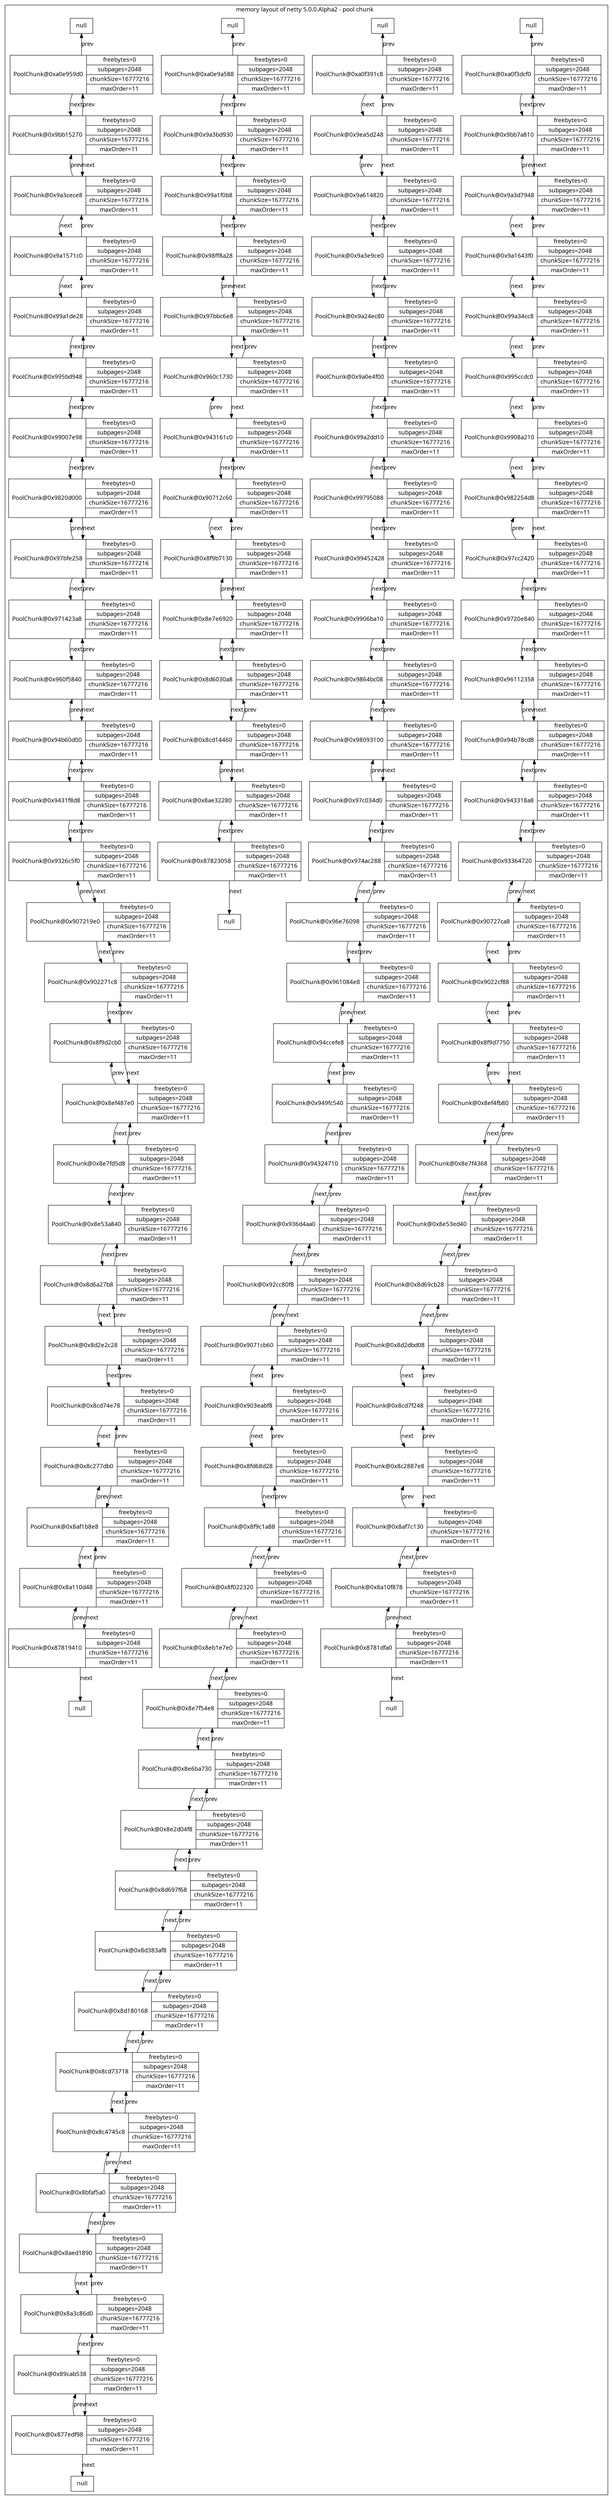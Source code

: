 
 digraph G {
 node[fontname="FangSong" shape=record];
 edge[fontname="FangSong"];
 graph[fontname="FangSong"];
 subgraph cluster_r0 {
     label ="memory layout of netty 5.0.0.Alpha2 - pool chunk  ";

"PoolChunk@0x8bfaf5a0"[label="PoolChunk@0x8bfaf5a0 |{freebytes=0 |subpages=2048 |chunkSize=16777216|maxOrder=11}"];
"PoolChunk@0x8c4745c8" -> "PoolChunk@0x8bfaf5a0"[label="prev" dir=back];
"PoolChunk@0x8bfaf5a0" -> "PoolChunk@0x8aed1890" [label="next"];
"PoolChunk@0x8ef4fb80"[label="PoolChunk@0x8ef4fb80 |{freebytes=0 |subpages=2048 |chunkSize=16777216|maxOrder=11}"];
"PoolChunk@0x8f9d7750" -> "PoolChunk@0x8ef4fb80"[label="prev" dir=back];
"PoolChunk@0x8ef4fb80" -> "PoolChunk@0x8e7f4368" [label="next"];
"PoolChunk@0x8ef487e0"[label="PoolChunk@0x8ef487e0 |{freebytes=0 |subpages=2048 |chunkSize=16777216|maxOrder=11}"];
"PoolChunk@0x8f9d2cb0" -> "PoolChunk@0x8ef487e0"[label="prev" dir=back];
"PoolChunk@0x8ef487e0" -> "PoolChunk@0x8e7fd5d8" [label="next"];
"PoolChunk@0xa0f3dcf0"[label="PoolChunk@0xa0f3dcf0 |{freebytes=0 |subpages=2048 |chunkSize=16777216|maxOrder=11}"];
"null_prev_PoolChunk@0xa0f3dcf0"[label="null"];
"null_prev_PoolChunk@0xa0f3dcf0" -> "PoolChunk@0xa0f3dcf0"[label="prev" dir=back];
"PoolChunk@0xa0f3dcf0" -> "PoolChunk@0x9bb7a810" [label="next"];
"PoolChunk@0xa0f391c8"[label="PoolChunk@0xa0f391c8 |{freebytes=0 |subpages=2048 |chunkSize=16777216|maxOrder=11}"];
"null_prev_PoolChunk@0xa0f391c8"[label="null"];
"null_prev_PoolChunk@0xa0f391c8" -> "PoolChunk@0xa0f391c8"[label="prev" dir=back];
"PoolChunk@0xa0f391c8" -> "PoolChunk@0x9ea5d248" [label="next"];
"PoolChunk@0xa0e9a588"[label="PoolChunk@0xa0e9a588 |{freebytes=0 |subpages=2048 |chunkSize=16777216|maxOrder=11}"];
"null_prev_PoolChunk@0xa0e9a588"[label="null"];
"null_prev_PoolChunk@0xa0e9a588" -> "PoolChunk@0xa0e9a588"[label="prev" dir=back];
"PoolChunk@0xa0e9a588" -> "PoolChunk@0x9a3bd930" [label="next"];
"PoolChunk@0xa0e959d0"[label="PoolChunk@0xa0e959d0 |{freebytes=0 |subpages=2048 |chunkSize=16777216|maxOrder=11}"];
"null_prev_PoolChunk@0xa0e959d0"[label="null"];
"null_prev_PoolChunk@0xa0e959d0" -> "PoolChunk@0xa0e959d0"[label="prev" dir=back];
"PoolChunk@0xa0e959d0" -> "PoolChunk@0x9bb15270" [label="next"];
"PoolChunk@0x94ccefe8"[label="PoolChunk@0x94ccefe8 |{freebytes=0 |subpages=2048 |chunkSize=16777216|maxOrder=11}"];
"PoolChunk@0x961084e8" -> "PoolChunk@0x94ccefe8"[label="prev" dir=back];
"PoolChunk@0x94ccefe8" -> "PoolChunk@0x949fc540" [label="next"];
"PoolChunk@0x97cc2420"[label="PoolChunk@0x97cc2420 |{freebytes=0 |subpages=2048 |chunkSize=16777216|maxOrder=11}"];
"PoolChunk@0x982254d8" -> "PoolChunk@0x97cc2420"[label="prev" dir=back];
"PoolChunk@0x97cc2420" -> "PoolChunk@0x9720e840" [label="next"];
"PoolChunk@0x97c034d0"[label="PoolChunk@0x97c034d0 |{freebytes=0 |subpages=2048 |chunkSize=16777216|maxOrder=11}"];
"PoolChunk@0x98093100" -> "PoolChunk@0x97c034d0"[label="prev" dir=back];
"PoolChunk@0x97c034d0" -> "PoolChunk@0x974ac288" [label="next"];
"PoolChunk@0x97bfe258"[label="PoolChunk@0x97bfe258 |{freebytes=0 |subpages=2048 |chunkSize=16777216|maxOrder=11}"];
"PoolChunk@0x9820d000" -> "PoolChunk@0x97bfe258"[label="prev" dir=back];
"PoolChunk@0x97bfe258" -> "PoolChunk@0x971423a8" [label="next"];
"PoolChunk@0x97bbc6e8"[label="PoolChunk@0x97bbc6e8 |{freebytes=0 |subpages=2048 |chunkSize=16777216|maxOrder=11}"];
"PoolChunk@0x98ff8a28" -> "PoolChunk@0x97bbc6e8"[label="prev" dir=back];
"PoolChunk@0x97bbc6e8" -> "PoolChunk@0x960c1730" [label="next"];
"PoolChunk@0x94b78cd8"[label="PoolChunk@0x94b78cd8 |{freebytes=0 |subpages=2048 |chunkSize=16777216|maxOrder=11}"];
"PoolChunk@0x96112358" -> "PoolChunk@0x94b78cd8"[label="prev" dir=back];
"PoolChunk@0x94b78cd8" -> "PoolChunk@0x943318a8" [label="next"];
"PoolChunk@0x94b60d00"[label="PoolChunk@0x94b60d00 |{freebytes=0 |subpages=2048 |chunkSize=16777216|maxOrder=11}"];
"PoolChunk@0x960f5840" -> "PoolChunk@0x94b60d00"[label="prev" dir=back];
"PoolChunk@0x94b60d00" -> "PoolChunk@0x9431f8d8" [label="next"];
"PoolChunk@0x8eb1e7e0"[label="PoolChunk@0x8eb1e7e0 |{freebytes=0 |subpages=2048 |chunkSize=16777216|maxOrder=11}"];
"PoolChunk@0x8f022320" -> "PoolChunk@0x8eb1e7e0"[label="prev" dir=back];
"PoolChunk@0x8eb1e7e0" -> "PoolChunk@0x8e7f54e8" [label="next"];
"PoolChunk@0x949fc540"[label="PoolChunk@0x949fc540 |{freebytes=0 |subpages=2048 |chunkSize=16777216|maxOrder=11}"];
"PoolChunk@0x94ccefe8" -> "PoolChunk@0x949fc540"[label="prev" dir=back];
"PoolChunk@0x949fc540" -> "PoolChunk@0x94324710" [label="next"];
"PoolChunk@0x8e7fd5d8"[label="PoolChunk@0x8e7fd5d8 |{freebytes=0 |subpages=2048 |chunkSize=16777216|maxOrder=11}"];
"PoolChunk@0x8ef487e0" -> "PoolChunk@0x8e7fd5d8"[label="prev" dir=back];
"PoolChunk@0x8e7fd5d8" -> "PoolChunk@0x8e53a840" [label="next"];
"PoolChunk@0x8e7f54e8"[label="PoolChunk@0x8e7f54e8 |{freebytes=0 |subpages=2048 |chunkSize=16777216|maxOrder=11}"];
"PoolChunk@0x8eb1e7e0" -> "PoolChunk@0x8e7f54e8"[label="prev" dir=back];
"PoolChunk@0x8e7f54e8" -> "PoolChunk@0x8e6ba730" [label="next"];
"PoolChunk@0x8e7f4368"[label="PoolChunk@0x8e7f4368 |{freebytes=0 |subpages=2048 |chunkSize=16777216|maxOrder=11}"];
"PoolChunk@0x8ef4fb80" -> "PoolChunk@0x8e7f4368"[label="prev" dir=back];
"PoolChunk@0x8e7f4368" -> "PoolChunk@0x8e53ed40" [label="next"];
"PoolChunk@0x8e7e6920"[label="PoolChunk@0x8e7e6920 |{freebytes=0 |subpages=2048 |chunkSize=16777216|maxOrder=11}"];
"PoolChunk@0x8f9b7130" -> "PoolChunk@0x8e7e6920"[label="prev" dir=back];
"PoolChunk@0x8e7e6920" -> "PoolChunk@0x8d6030a8" [label="next"];
"PoolChunk@0x8e6ba730"[label="PoolChunk@0x8e6ba730 |{freebytes=0 |subpages=2048 |chunkSize=16777216|maxOrder=11}"];
"PoolChunk@0x8e7f54e8" -> "PoolChunk@0x8e6ba730"[label="prev" dir=back];
"PoolChunk@0x8e6ba730" -> "PoolChunk@0x8e2d04f8" [label="next"];
"PoolChunk@0x9a614820"[label="PoolChunk@0x9a614820 |{freebytes=0 |subpages=2048 |chunkSize=16777216|maxOrder=11}"];
"PoolChunk@0x9ea5d248" -> "PoolChunk@0x9a614820"[label="prev" dir=back];
"PoolChunk@0x9a614820" -> "PoolChunk@0x9a3e9ce0" [label="next"];
"PoolChunk@0x8e53ed40"[label="PoolChunk@0x8e53ed40 |{freebytes=0 |subpages=2048 |chunkSize=16777216|maxOrder=11}"];
"PoolChunk@0x8e7f4368" -> "PoolChunk@0x8e53ed40"[label="prev" dir=back];
"PoolChunk@0x8e53ed40" -> "PoolChunk@0x8d69cb28" [label="next"];
"PoolChunk@0x8e53a840"[label="PoolChunk@0x8e53a840 |{freebytes=0 |subpages=2048 |chunkSize=16777216|maxOrder=11}"];
"PoolChunk@0x8e7fd5d8" -> "PoolChunk@0x8e53a840"[label="prev" dir=back];
"PoolChunk@0x8e53a840" -> "PoolChunk@0x8d6a27b8" [label="next"];
"PoolChunk@0x974ac288"[label="PoolChunk@0x974ac288 |{freebytes=0 |subpages=2048 |chunkSize=16777216|maxOrder=11}"];
"PoolChunk@0x97c034d0" -> "PoolChunk@0x974ac288"[label="prev" dir=back];
"PoolChunk@0x974ac288" -> "PoolChunk@0x96e76098" [label="next"];
"PoolChunk@0x9a3e9ce0"[label="PoolChunk@0x9a3e9ce0 |{freebytes=0 |subpages=2048 |chunkSize=16777216|maxOrder=11}"];
"PoolChunk@0x9a614820" -> "PoolChunk@0x9a3e9ce0"[label="prev" dir=back];
"PoolChunk@0x9a3e9ce0" -> "PoolChunk@0x9a24ec80" [label="next"];
"PoolChunk@0x9a3d7948"[label="PoolChunk@0x9a3d7948 |{freebytes=0 |subpages=2048 |chunkSize=16777216|maxOrder=11}"];
"PoolChunk@0x9bb7a810" -> "PoolChunk@0x9a3d7948"[label="prev" dir=back];
"PoolChunk@0x9a3d7948" -> "PoolChunk@0x9a1643f0" [label="next"];
"PoolChunk@0x9a3cece8"[label="PoolChunk@0x9a3cece8 |{freebytes=0 |subpages=2048 |chunkSize=16777216|maxOrder=11}"];
"PoolChunk@0x9bb15270" -> "PoolChunk@0x9a3cece8"[label="prev" dir=back];
"PoolChunk@0x9a3cece8" -> "PoolChunk@0x9a1571c0" [label="next"];
"PoolChunk@0x9a3bd930"[label="PoolChunk@0x9a3bd930 |{freebytes=0 |subpages=2048 |chunkSize=16777216|maxOrder=11}"];
"PoolChunk@0xa0e9a588" -> "PoolChunk@0x9a3bd930"[label="prev" dir=back];
"PoolChunk@0x9a3bd930" -> "PoolChunk@0x99a1f0b8" [label="next"];
"PoolChunk@0x943318a8"[label="PoolChunk@0x943318a8 |{freebytes=0 |subpages=2048 |chunkSize=16777216|maxOrder=11}"];
"PoolChunk@0x94b78cd8" -> "PoolChunk@0x943318a8"[label="prev" dir=back];
"PoolChunk@0x943318a8" -> "PoolChunk@0x93364720" [label="next"];
"PoolChunk@0x94324710"[label="PoolChunk@0x94324710 |{freebytes=0 |subpages=2048 |chunkSize=16777216|maxOrder=11}"];
"PoolChunk@0x949fc540" -> "PoolChunk@0x94324710"[label="prev" dir=back];
"PoolChunk@0x94324710" -> "PoolChunk@0x936d4aa0" [label="next"];
"PoolChunk@0x9431f8d8"[label="PoolChunk@0x9431f8d8 |{freebytes=0 |subpages=2048 |chunkSize=16777216|maxOrder=11}"];
"PoolChunk@0x94b60d00" -> "PoolChunk@0x9431f8d8"[label="prev" dir=back];
"PoolChunk@0x9431f8d8" -> "PoolChunk@0x9326c5f0" [label="next"];
"PoolChunk@0x943161c0"[label="PoolChunk@0x943161c0 |{freebytes=0 |subpages=2048 |chunkSize=16777216|maxOrder=11}"];
"PoolChunk@0x960c1730" -> "PoolChunk@0x943161c0"[label="prev" dir=back];
"PoolChunk@0x943161c0" -> "PoolChunk@0x90712c60" [label="next"];
"PoolChunk@0x8e2d04f8"[label="PoolChunk@0x8e2d04f8 |{freebytes=0 |subpages=2048 |chunkSize=16777216|maxOrder=11}"];
"PoolChunk@0x8e6ba730" -> "PoolChunk@0x8e2d04f8"[label="prev" dir=back];
"PoolChunk@0x8e2d04f8" -> "PoolChunk@0x8d697f68" [label="next"];
"PoolChunk@0x9a24ec80"[label="PoolChunk@0x9a24ec80 |{freebytes=0 |subpages=2048 |chunkSize=16777216|maxOrder=11}"];
"PoolChunk@0x9a3e9ce0" -> "PoolChunk@0x9a24ec80"[label="prev" dir=back];
"PoolChunk@0x9a24ec80" -> "PoolChunk@0x9a0e4f00" [label="next"];
"PoolChunk@0x9720e840"[label="PoolChunk@0x9720e840 |{freebytes=0 |subpages=2048 |chunkSize=16777216|maxOrder=11}"];
"PoolChunk@0x97cc2420" -> "PoolChunk@0x9720e840"[label="prev" dir=back];
"PoolChunk@0x9720e840" -> "PoolChunk@0x96112358" [label="next"];
"PoolChunk@0x9a1643f0"[label="PoolChunk@0x9a1643f0 |{freebytes=0 |subpages=2048 |chunkSize=16777216|maxOrder=11}"];
"PoolChunk@0x9a3d7948" -> "PoolChunk@0x9a1643f0"[label="prev" dir=back];
"PoolChunk@0x9a1643f0" -> "PoolChunk@0x99a34cc8" [label="next"];
"PoolChunk@0x9a1571c0"[label="PoolChunk@0x9a1571c0 |{freebytes=0 |subpages=2048 |chunkSize=16777216|maxOrder=11}"];
"PoolChunk@0x9a3cece8" -> "PoolChunk@0x9a1571c0"[label="prev" dir=back];
"PoolChunk@0x9a1571c0" -> "PoolChunk@0x99a1de28" [label="next"];
"PoolChunk@0x971423a8"[label="PoolChunk@0x971423a8 |{freebytes=0 |subpages=2048 |chunkSize=16777216|maxOrder=11}"];
"PoolChunk@0x97bfe258" -> "PoolChunk@0x971423a8"[label="prev" dir=back];
"PoolChunk@0x971423a8" -> "PoolChunk@0x960f5840" [label="next"];
"PoolChunk@0x9a0e4f00"[label="PoolChunk@0x9a0e4f00 |{freebytes=0 |subpages=2048 |chunkSize=16777216|maxOrder=11}"];
"PoolChunk@0x9a24ec80" -> "PoolChunk@0x9a0e4f00"[label="prev" dir=back];
"PoolChunk@0x9a0e4f00" -> "PoolChunk@0x99a2dd10" [label="next"];
"PoolChunk@0x8af7c130"[label="PoolChunk@0x8af7c130 |{freebytes=0 |subpages=2048 |chunkSize=16777216|maxOrder=11}"];
"PoolChunk@0x8c2887e8" -> "PoolChunk@0x8af7c130"[label="prev" dir=back];
"PoolChunk@0x8af7c130" -> "PoolChunk@0x8a10f878" [label="next"];
"PoolChunk@0x8af1b8e8"[label="PoolChunk@0x8af1b8e8 |{freebytes=0 |subpages=2048 |chunkSize=16777216|maxOrder=11}"];
"PoolChunk@0x8c277db0" -> "PoolChunk@0x8af1b8e8"[label="prev" dir=back];
"PoolChunk@0x8af1b8e8" -> "PoolChunk@0x8a110d48" [label="next"];
"PoolChunk@0x8aed1890"[label="PoolChunk@0x8aed1890 |{freebytes=0 |subpages=2048 |chunkSize=16777216|maxOrder=11}"];
"PoolChunk@0x8bfaf5a0" -> "PoolChunk@0x8aed1890"[label="prev" dir=back];
"PoolChunk@0x8aed1890" -> "PoolChunk@0x8a3c86d0" [label="next"];
"PoolChunk@0x96e76098"[label="PoolChunk@0x96e76098 |{freebytes=0 |subpages=2048 |chunkSize=16777216|maxOrder=11}"];
"PoolChunk@0x974ac288" -> "PoolChunk@0x96e76098"[label="prev" dir=back];
"PoolChunk@0x96e76098" -> "PoolChunk@0x961084e8" [label="next"];
"PoolChunk@0x8ae32280"[label="PoolChunk@0x8ae32280 |{freebytes=0 |subpages=2048 |chunkSize=16777216|maxOrder=11}"];
"PoolChunk@0x8cd14460" -> "PoolChunk@0x8ae32280"[label="prev" dir=back];
"PoolChunk@0x8ae32280" -> "PoolChunk@0x87823058" [label="next"];
"PoolChunk@0x99a34cc8"[label="PoolChunk@0x99a34cc8 |{freebytes=0 |subpages=2048 |chunkSize=16777216|maxOrder=11}"];
"PoolChunk@0x9a1643f0" -> "PoolChunk@0x99a34cc8"[label="prev" dir=back];
"PoolChunk@0x99a34cc8" -> "PoolChunk@0x995ccdc0" [label="next"];
"PoolChunk@0x99a2dd10"[label="PoolChunk@0x99a2dd10 |{freebytes=0 |subpages=2048 |chunkSize=16777216|maxOrder=11}"];
"PoolChunk@0x9a0e4f00" -> "PoolChunk@0x99a2dd10"[label="prev" dir=back];
"PoolChunk@0x99a2dd10" -> "PoolChunk@0x99795088" [label="next"];
"PoolChunk@0x99a1f0b8"[label="PoolChunk@0x99a1f0b8 |{freebytes=0 |subpages=2048 |chunkSize=16777216|maxOrder=11}"];
"PoolChunk@0x9a3bd930" -> "PoolChunk@0x99a1f0b8"[label="prev" dir=back];
"PoolChunk@0x99a1f0b8" -> "PoolChunk@0x98ff8a28" [label="next"];
"PoolChunk@0x99a1de28"[label="PoolChunk@0x99a1de28 |{freebytes=0 |subpages=2048 |chunkSize=16777216|maxOrder=11}"];
"PoolChunk@0x9a1571c0" -> "PoolChunk@0x99a1de28"[label="prev" dir=back];
"PoolChunk@0x99a1de28" -> "PoolChunk@0x995bd948" [label="next"];
"PoolChunk@0x87823058"[label="PoolChunk@0x87823058 |{freebytes=0 |subpages=2048 |chunkSize=16777216|maxOrder=11}"];
"PoolChunk@0x8ae32280" -> "PoolChunk@0x87823058"[label="prev" dir=back];
"null_next_PoolChunk@0x87823058"[label="null"];
"PoolChunk@0x87823058" -> "null_next_PoolChunk@0x87823058"[label="next"];
"PoolChunk@0x8781dfa0"[label="PoolChunk@0x8781dfa0 |{freebytes=0 |subpages=2048 |chunkSize=16777216|maxOrder=11}"];
"PoolChunk@0x8a10f878" -> "PoolChunk@0x8781dfa0"[label="prev" dir=back];
"null_next_PoolChunk@0x8781dfa0"[label="null"];
"PoolChunk@0x8781dfa0" -> "null_next_PoolChunk@0x8781dfa0"[label="next"];
"PoolChunk@0x87819410"[label="PoolChunk@0x87819410 |{freebytes=0 |subpages=2048 |chunkSize=16777216|maxOrder=11}"];
"PoolChunk@0x8a110d48" -> "PoolChunk@0x87819410"[label="prev" dir=back];
"null_next_PoolChunk@0x87819410"[label="null"];
"PoolChunk@0x87819410" -> "null_next_PoolChunk@0x87819410"[label="next"];
"PoolChunk@0x877edf98"[label="PoolChunk@0x877edf98 |{freebytes=0 |subpages=2048 |chunkSize=16777216|maxOrder=11}"];
"PoolChunk@0x89cab538" -> "PoolChunk@0x877edf98"[label="prev" dir=back];
"null_next_PoolChunk@0x877edf98"[label="null"];
"PoolChunk@0x877edf98" -> "null_next_PoolChunk@0x877edf98"[label="next"];
"PoolChunk@0x99795088"[label="PoolChunk@0x99795088 |{freebytes=0 |subpages=2048 |chunkSize=16777216|maxOrder=11}"];
"PoolChunk@0x99a2dd10" -> "PoolChunk@0x99795088"[label="prev" dir=back];
"PoolChunk@0x99795088" -> "PoolChunk@0x99452428" [label="next"];
"PoolChunk@0x90727ca8"[label="PoolChunk@0x90727ca8 |{freebytes=0 |subpages=2048 |chunkSize=16777216|maxOrder=11}"];
"PoolChunk@0x93364720" -> "PoolChunk@0x90727ca8"[label="prev" dir=back];
"PoolChunk@0x90727ca8" -> "PoolChunk@0x9022cf88" [label="next"];
"PoolChunk@0x907219e0"[label="PoolChunk@0x907219e0 |{freebytes=0 |subpages=2048 |chunkSize=16777216|maxOrder=11}"];
"PoolChunk@0x9326c5f0" -> "PoolChunk@0x907219e0"[label="prev" dir=back];
"PoolChunk@0x907219e0" -> "PoolChunk@0x902271c8" [label="next"];
"PoolChunk@0x9071cb60"[label="PoolChunk@0x9071cb60 |{freebytes=0 |subpages=2048 |chunkSize=16777216|maxOrder=11}"];
"PoolChunk@0x92cc80f8" -> "PoolChunk@0x9071cb60"[label="prev" dir=back];
"PoolChunk@0x9071cb60" -> "PoolChunk@0x903eabf8" [label="next"];
"PoolChunk@0x90712c60"[label="PoolChunk@0x90712c60 |{freebytes=0 |subpages=2048 |chunkSize=16777216|maxOrder=11}"];
"PoolChunk@0x943161c0" -> "PoolChunk@0x90712c60"[label="prev" dir=back];
"PoolChunk@0x90712c60" -> "PoolChunk@0x8f9b7130" [label="next"];
"PoolChunk@0x936d4aa0"[label="PoolChunk@0x936d4aa0 |{freebytes=0 |subpages=2048 |chunkSize=16777216|maxOrder=11}"];
"PoolChunk@0x94324710" -> "PoolChunk@0x936d4aa0"[label="prev" dir=back];
"PoolChunk@0x936d4aa0" -> "PoolChunk@0x92cc80f8" [label="next"];
"PoolChunk@0x8d6a27b8"[label="PoolChunk@0x8d6a27b8 |{freebytes=0 |subpages=2048 |chunkSize=16777216|maxOrder=11}"];
"PoolChunk@0x8e53a840" -> "PoolChunk@0x8d6a27b8"[label="prev" dir=back];
"PoolChunk@0x8d6a27b8" -> "PoolChunk@0x8d2e2c28" [label="next"];
"PoolChunk@0x8d69cb28"[label="PoolChunk@0x8d69cb28 |{freebytes=0 |subpages=2048 |chunkSize=16777216|maxOrder=11}"];
"PoolChunk@0x8e53ed40" -> "PoolChunk@0x8d69cb28"[label="prev" dir=back];
"PoolChunk@0x8d69cb28" -> "PoolChunk@0x8d2dbd08" [label="next"];
"PoolChunk@0x8d697f68"[label="PoolChunk@0x8d697f68 |{freebytes=0 |subpages=2048 |chunkSize=16777216|maxOrder=11}"];
"PoolChunk@0x8e2d04f8" -> "PoolChunk@0x8d697f68"[label="prev" dir=back];
"PoolChunk@0x8d697f68" -> "PoolChunk@0x8d383af8" [label="next"];
"PoolChunk@0x8d6030a8"[label="PoolChunk@0x8d6030a8 |{freebytes=0 |subpages=2048 |chunkSize=16777216|maxOrder=11}"];
"PoolChunk@0x8e7e6920" -> "PoolChunk@0x8d6030a8"[label="prev" dir=back];
"PoolChunk@0x8d6030a8" -> "PoolChunk@0x8cd14460" [label="next"];
"PoolChunk@0x995ccdc0"[label="PoolChunk@0x995ccdc0 |{freebytes=0 |subpages=2048 |chunkSize=16777216|maxOrder=11}"];
"PoolChunk@0x99a34cc8" -> "PoolChunk@0x995ccdc0"[label="prev" dir=back];
"PoolChunk@0x995ccdc0" -> "PoolChunk@0x9908a210" [label="next"];
"PoolChunk@0x995bd948"[label="PoolChunk@0x995bd948 |{freebytes=0 |subpages=2048 |chunkSize=16777216|maxOrder=11}"];
"PoolChunk@0x99a1de28" -> "PoolChunk@0x995bd948"[label="prev" dir=back];
"PoolChunk@0x995bd948" -> "PoolChunk@0x99007e98" [label="next"];
"PoolChunk@0x99452428"[label="PoolChunk@0x99452428 |{freebytes=0 |subpages=2048 |chunkSize=16777216|maxOrder=11}"];
"PoolChunk@0x99795088" -> "PoolChunk@0x99452428"[label="prev" dir=back];
"PoolChunk@0x99452428" -> "PoolChunk@0x9906ba10" [label="next"];
"PoolChunk@0x903eabf8"[label="PoolChunk@0x903eabf8 |{freebytes=0 |subpages=2048 |chunkSize=16777216|maxOrder=11}"];
"PoolChunk@0x9071cb60" -> "PoolChunk@0x903eabf8"[label="prev" dir=back];
"PoolChunk@0x903eabf8" -> "PoolChunk@0x8fd68d28" [label="next"];
"PoolChunk@0x8a3c86d0"[label="PoolChunk@0x8a3c86d0 |{freebytes=0 |subpages=2048 |chunkSize=16777216|maxOrder=11}"];
"PoolChunk@0x8aed1890" -> "PoolChunk@0x8a3c86d0"[label="prev" dir=back];
"PoolChunk@0x8a3c86d0" -> "PoolChunk@0x89cab538" [label="next"];
"PoolChunk@0x8d383af8"[label="PoolChunk@0x8d383af8 |{freebytes=0 |subpages=2048 |chunkSize=16777216|maxOrder=11}"];
"PoolChunk@0x8d697f68" -> "PoolChunk@0x8d383af8"[label="prev" dir=back];
"PoolChunk@0x8d383af8" -> "PoolChunk@0x8d180168" [label="next"];
"PoolChunk@0x93364720"[label="PoolChunk@0x93364720 |{freebytes=0 |subpages=2048 |chunkSize=16777216|maxOrder=11}"];
"PoolChunk@0x943318a8" -> "PoolChunk@0x93364720"[label="prev" dir=back];
"PoolChunk@0x93364720" -> "PoolChunk@0x90727ca8" [label="next"];
"PoolChunk@0x8d2e2c28"[label="PoolChunk@0x8d2e2c28 |{freebytes=0 |subpages=2048 |chunkSize=16777216|maxOrder=11}"];
"PoolChunk@0x8d6a27b8" -> "PoolChunk@0x8d2e2c28"[label="prev" dir=back];
"PoolChunk@0x8d2e2c28" -> "PoolChunk@0x8cd74e78" [label="next"];
"PoolChunk@0x8d2dbd08"[label="PoolChunk@0x8d2dbd08 |{freebytes=0 |subpages=2048 |chunkSize=16777216|maxOrder=11}"];
"PoolChunk@0x8d69cb28" -> "PoolChunk@0x8d2dbd08"[label="prev" dir=back];
"PoolChunk@0x8d2dbd08" -> "PoolChunk@0x8cd7f248" [label="next"];
"PoolChunk@0x9326c5f0"[label="PoolChunk@0x9326c5f0 |{freebytes=0 |subpages=2048 |chunkSize=16777216|maxOrder=11}"];
"PoolChunk@0x9431f8d8" -> "PoolChunk@0x9326c5f0"[label="prev" dir=back];
"PoolChunk@0x9326c5f0" -> "PoolChunk@0x907219e0" [label="next"];
"PoolChunk@0x9022cf88"[label="PoolChunk@0x9022cf88 |{freebytes=0 |subpages=2048 |chunkSize=16777216|maxOrder=11}"];
"PoolChunk@0x90727ca8" -> "PoolChunk@0x9022cf88"[label="prev" dir=back];
"PoolChunk@0x9022cf88" -> "PoolChunk@0x8f9d7750" [label="next"];
"PoolChunk@0x902271c8"[label="PoolChunk@0x902271c8 |{freebytes=0 |subpages=2048 |chunkSize=16777216|maxOrder=11}"];
"PoolChunk@0x907219e0" -> "PoolChunk@0x902271c8"[label="prev" dir=back];
"PoolChunk@0x902271c8" -> "PoolChunk@0x8f9d2cb0" [label="next"];
"PoolChunk@0x8d180168"[label="PoolChunk@0x8d180168 |{freebytes=0 |subpages=2048 |chunkSize=16777216|maxOrder=11}"];
"PoolChunk@0x8d383af8" -> "PoolChunk@0x8d180168"[label="prev" dir=back];
"PoolChunk@0x8d180168" -> "PoolChunk@0x8cd73718" [label="next"];
"PoolChunk@0x96112358"[label="PoolChunk@0x96112358 |{freebytes=0 |subpages=2048 |chunkSize=16777216|maxOrder=11}"];
"PoolChunk@0x9720e840" -> "PoolChunk@0x96112358"[label="prev" dir=back];
"PoolChunk@0x96112358" -> "PoolChunk@0x94b78cd8" [label="next"];
"PoolChunk@0x8a110d48"[label="PoolChunk@0x8a110d48 |{freebytes=0 |subpages=2048 |chunkSize=16777216|maxOrder=11}"];
"PoolChunk@0x8af1b8e8" -> "PoolChunk@0x8a110d48"[label="prev" dir=back];
"PoolChunk@0x8a110d48" -> "PoolChunk@0x87819410" [label="next"];
"PoolChunk@0x8a10f878"[label="PoolChunk@0x8a10f878 |{freebytes=0 |subpages=2048 |chunkSize=16777216|maxOrder=11}"];
"PoolChunk@0x8af7c130" -> "PoolChunk@0x8a10f878"[label="prev" dir=back];
"PoolChunk@0x8a10f878" -> "PoolChunk@0x8781dfa0" [label="next"];
"PoolChunk@0x961084e8"[label="PoolChunk@0x961084e8 |{freebytes=0 |subpages=2048 |chunkSize=16777216|maxOrder=11}"];
"PoolChunk@0x96e76098" -> "PoolChunk@0x961084e8"[label="prev" dir=back];
"PoolChunk@0x961084e8" -> "PoolChunk@0x94ccefe8" [label="next"];
"PoolChunk@0x960f5840"[label="PoolChunk@0x960f5840 |{freebytes=0 |subpages=2048 |chunkSize=16777216|maxOrder=11}"];
"PoolChunk@0x971423a8" -> "PoolChunk@0x960f5840"[label="prev" dir=back];
"PoolChunk@0x960f5840" -> "PoolChunk@0x94b60d00" [label="next"];
"PoolChunk@0x960c1730"[label="PoolChunk@0x960c1730 |{freebytes=0 |subpages=2048 |chunkSize=16777216|maxOrder=11}"];
"PoolChunk@0x97bbc6e8" -> "PoolChunk@0x960c1730"[label="prev" dir=back];
"PoolChunk@0x960c1730" -> "PoolChunk@0x943161c0" [label="next"];
"PoolChunk@0x9908a210"[label="PoolChunk@0x9908a210 |{freebytes=0 |subpages=2048 |chunkSize=16777216|maxOrder=11}"];
"PoolChunk@0x995ccdc0" -> "PoolChunk@0x9908a210"[label="prev" dir=back];
"PoolChunk@0x9908a210" -> "PoolChunk@0x982254d8" [label="next"];
"PoolChunk@0x9906ba10"[label="PoolChunk@0x9906ba10 |{freebytes=0 |subpages=2048 |chunkSize=16777216|maxOrder=11}"];
"PoolChunk@0x99452428" -> "PoolChunk@0x9906ba10"[label="prev" dir=back];
"PoolChunk@0x9906ba10" -> "PoolChunk@0x9864bc08" [label="next"];
"PoolChunk@0x99007e98"[label="PoolChunk@0x99007e98 |{freebytes=0 |subpages=2048 |chunkSize=16777216|maxOrder=11}"];
"PoolChunk@0x995bd948" -> "PoolChunk@0x99007e98"[label="prev" dir=back];
"PoolChunk@0x99007e98" -> "PoolChunk@0x9820d000" [label="next"];
"PoolChunk@0x98ff8a28"[label="PoolChunk@0x98ff8a28 |{freebytes=0 |subpages=2048 |chunkSize=16777216|maxOrder=11}"];
"PoolChunk@0x99a1f0b8" -> "PoolChunk@0x98ff8a28"[label="prev" dir=back];
"PoolChunk@0x98ff8a28" -> "PoolChunk@0x97bbc6e8" [label="next"];
"PoolChunk@0x8cd7f248"[label="PoolChunk@0x8cd7f248 |{freebytes=0 |subpages=2048 |chunkSize=16777216|maxOrder=11}"];
"PoolChunk@0x8d2dbd08" -> "PoolChunk@0x8cd7f248"[label="prev" dir=back];
"PoolChunk@0x8cd7f248" -> "PoolChunk@0x8c2887e8" [label="next"];
"PoolChunk@0x8cd74e78"[label="PoolChunk@0x8cd74e78 |{freebytes=0 |subpages=2048 |chunkSize=16777216|maxOrder=11}"];
"PoolChunk@0x8d2e2c28" -> "PoolChunk@0x8cd74e78"[label="prev" dir=back];
"PoolChunk@0x8cd74e78" -> "PoolChunk@0x8c277db0" [label="next"];
"PoolChunk@0x8cd73718"[label="PoolChunk@0x8cd73718 |{freebytes=0 |subpages=2048 |chunkSize=16777216|maxOrder=11}"];
"PoolChunk@0x8d180168" -> "PoolChunk@0x8cd73718"[label="prev" dir=back];
"PoolChunk@0x8cd73718" -> "PoolChunk@0x8c4745c8" [label="next"];
"PoolChunk@0x8fd68d28"[label="PoolChunk@0x8fd68d28 |{freebytes=0 |subpages=2048 |chunkSize=16777216|maxOrder=11}"];
"PoolChunk@0x903eabf8" -> "PoolChunk@0x8fd68d28"[label="prev" dir=back];
"PoolChunk@0x8fd68d28" -> "PoolChunk@0x8f9c1a88" [label="next"];
"PoolChunk@0x8cd14460"[label="PoolChunk@0x8cd14460 |{freebytes=0 |subpages=2048 |chunkSize=16777216|maxOrder=11}"];
"PoolChunk@0x8d6030a8" -> "PoolChunk@0x8cd14460"[label="prev" dir=back];
"PoolChunk@0x8cd14460" -> "PoolChunk@0x8ae32280" [label="next"];
"PoolChunk@0x92cc80f8"[label="PoolChunk@0x92cc80f8 |{freebytes=0 |subpages=2048 |chunkSize=16777216|maxOrder=11}"];
"PoolChunk@0x936d4aa0" -> "PoolChunk@0x92cc80f8"[label="prev" dir=back];
"PoolChunk@0x92cc80f8" -> "PoolChunk@0x9071cb60" [label="next"];
"PoolChunk@0x89cab538"[label="PoolChunk@0x89cab538 |{freebytes=0 |subpages=2048 |chunkSize=16777216|maxOrder=11}"];
"PoolChunk@0x8a3c86d0" -> "PoolChunk@0x89cab538"[label="prev" dir=back];
"PoolChunk@0x89cab538" -> "PoolChunk@0x877edf98" [label="next"];
"PoolChunk@0x9bb7a810"[label="PoolChunk@0x9bb7a810 |{freebytes=0 |subpages=2048 |chunkSize=16777216|maxOrder=11}"];
"PoolChunk@0xa0f3dcf0" -> "PoolChunk@0x9bb7a810"[label="prev" dir=back];
"PoolChunk@0x9bb7a810" -> "PoolChunk@0x9a3d7948" [label="next"];
"PoolChunk@0x9bb15270"[label="PoolChunk@0x9bb15270 |{freebytes=0 |subpages=2048 |chunkSize=16777216|maxOrder=11}"];
"PoolChunk@0xa0e959d0" -> "PoolChunk@0x9bb15270"[label="prev" dir=back];
"PoolChunk@0x9bb15270" -> "PoolChunk@0x9a3cece8" [label="next"];
"PoolChunk@0x9ea5d248"[label="PoolChunk@0x9ea5d248 |{freebytes=0 |subpages=2048 |chunkSize=16777216|maxOrder=11}"];
"PoolChunk@0xa0f391c8" -> "PoolChunk@0x9ea5d248"[label="prev" dir=back];
"PoolChunk@0x9ea5d248" -> "PoolChunk@0x9a614820" [label="next"];
"PoolChunk@0x8f9d7750"[label="PoolChunk@0x8f9d7750 |{freebytes=0 |subpages=2048 |chunkSize=16777216|maxOrder=11}"];
"PoolChunk@0x9022cf88" -> "PoolChunk@0x8f9d7750"[label="prev" dir=back];
"PoolChunk@0x8f9d7750" -> "PoolChunk@0x8ef4fb80" [label="next"];
"PoolChunk@0x8f9d2cb0"[label="PoolChunk@0x8f9d2cb0 |{freebytes=0 |subpages=2048 |chunkSize=16777216|maxOrder=11}"];
"PoolChunk@0x902271c8" -> "PoolChunk@0x8f9d2cb0"[label="prev" dir=back];
"PoolChunk@0x8f9d2cb0" -> "PoolChunk@0x8ef487e0" [label="next"];
"PoolChunk@0x8f9c1a88"[label="PoolChunk@0x8f9c1a88 |{freebytes=0 |subpages=2048 |chunkSize=16777216|maxOrder=11}"];
"PoolChunk@0x8fd68d28" -> "PoolChunk@0x8f9c1a88"[label="prev" dir=back];
"PoolChunk@0x8f9c1a88" -> "PoolChunk@0x8f022320" [label="next"];
"PoolChunk@0x8f9b7130"[label="PoolChunk@0x8f9b7130 |{freebytes=0 |subpages=2048 |chunkSize=16777216|maxOrder=11}"];
"PoolChunk@0x90712c60" -> "PoolChunk@0x8f9b7130"[label="prev" dir=back];
"PoolChunk@0x8f9b7130" -> "PoolChunk@0x8e7e6920" [label="next"];
"PoolChunk@0x9864bc08"[label="PoolChunk@0x9864bc08 |{freebytes=0 |subpages=2048 |chunkSize=16777216|maxOrder=11}"];
"PoolChunk@0x9906ba10" -> "PoolChunk@0x9864bc08"[label="prev" dir=back];
"PoolChunk@0x9864bc08" -> "PoolChunk@0x98093100" [label="next"];
"PoolChunk@0x8c4745c8"[label="PoolChunk@0x8c4745c8 |{freebytes=0 |subpages=2048 |chunkSize=16777216|maxOrder=11}"];
"PoolChunk@0x8cd73718" -> "PoolChunk@0x8c4745c8"[label="prev" dir=back];
"PoolChunk@0x8c4745c8" -> "PoolChunk@0x8bfaf5a0" [label="next"];
"PoolChunk@0x8c2887e8"[label="PoolChunk@0x8c2887e8 |{freebytes=0 |subpages=2048 |chunkSize=16777216|maxOrder=11}"];
"PoolChunk@0x8cd7f248" -> "PoolChunk@0x8c2887e8"[label="prev" dir=back];
"PoolChunk@0x8c2887e8" -> "PoolChunk@0x8af7c130" [label="next"];
"PoolChunk@0x8c277db0"[label="PoolChunk@0x8c277db0 |{freebytes=0 |subpages=2048 |chunkSize=16777216|maxOrder=11}"];
"PoolChunk@0x8cd74e78" -> "PoolChunk@0x8c277db0"[label="prev" dir=back];
"PoolChunk@0x8c277db0" -> "PoolChunk@0x8af1b8e8" [label="next"];
"PoolChunk@0x982254d8"[label="PoolChunk@0x982254d8 |{freebytes=0 |subpages=2048 |chunkSize=16777216|maxOrder=11}"];
"PoolChunk@0x9908a210" -> "PoolChunk@0x982254d8"[label="prev" dir=back];
"PoolChunk@0x982254d8" -> "PoolChunk@0x97cc2420" [label="next"];
"PoolChunk@0x9820d000"[label="PoolChunk@0x9820d000 |{freebytes=0 |subpages=2048 |chunkSize=16777216|maxOrder=11}"];
"PoolChunk@0x99007e98" -> "PoolChunk@0x9820d000"[label="prev" dir=back];
"PoolChunk@0x9820d000" -> "PoolChunk@0x97bfe258" [label="next"];
"PoolChunk@0x98093100"[label="PoolChunk@0x98093100 |{freebytes=0 |subpages=2048 |chunkSize=16777216|maxOrder=11}"];
"PoolChunk@0x9864bc08" -> "PoolChunk@0x98093100"[label="prev" dir=back];
"PoolChunk@0x98093100" -> "PoolChunk@0x97c034d0" [label="next"];
"PoolChunk@0x8f022320"[label="PoolChunk@0x8f022320 |{freebytes=0 |subpages=2048 |chunkSize=16777216|maxOrder=11}"];
"PoolChunk@0x8f9c1a88" -> "PoolChunk@0x8f022320"[label="prev" dir=back];
"PoolChunk@0x8f022320" -> "PoolChunk@0x8eb1e7e0" [label="next"];

     }
 }

 